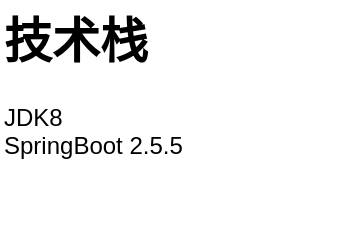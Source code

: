 <mxfile version="24.2.5" type="device">
  <diagram name="第 1 页" id="6Wd74rNul5bwMRRarrPw">
    <mxGraphModel dx="1290" dy="629" grid="1" gridSize="10" guides="1" tooltips="1" connect="1" arrows="1" fold="1" page="1" pageScale="1" pageWidth="1654" pageHeight="2336" math="0" shadow="0">
      <root>
        <mxCell id="0" />
        <mxCell id="1" parent="0" />
        <mxCell id="O_BsCqysHc0j4t5HEYVK-5" value="&lt;h1 style=&quot;margin-top: 0px;&quot;&gt;技术栈&lt;/h1&gt;&lt;div&gt;JDK8&lt;/div&gt;&lt;div&gt;SpringBoot 2.5.5&lt;/div&gt;&lt;div&gt;&lt;br&gt;&lt;/div&gt;" style="text;html=1;whiteSpace=wrap;overflow=hidden;rounded=0;" vertex="1" parent="1">
          <mxGeometry x="170" y="120" width="170" height="120" as="geometry" />
        </mxCell>
      </root>
    </mxGraphModel>
  </diagram>
</mxfile>
